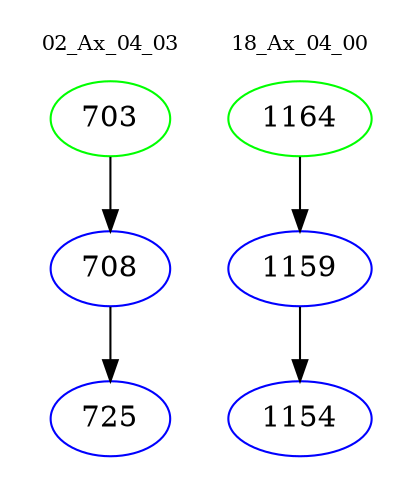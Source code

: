 digraph{
subgraph cluster_0 {
color = white
label = "02_Ax_04_03";
fontsize=10;
T0_703 [label="703", color="green"]
T0_703 -> T0_708 [color="black"]
T0_708 [label="708", color="blue"]
T0_708 -> T0_725 [color="black"]
T0_725 [label="725", color="blue"]
}
subgraph cluster_1 {
color = white
label = "18_Ax_04_00";
fontsize=10;
T1_1164 [label="1164", color="green"]
T1_1164 -> T1_1159 [color="black"]
T1_1159 [label="1159", color="blue"]
T1_1159 -> T1_1154 [color="black"]
T1_1154 [label="1154", color="blue"]
}
}
